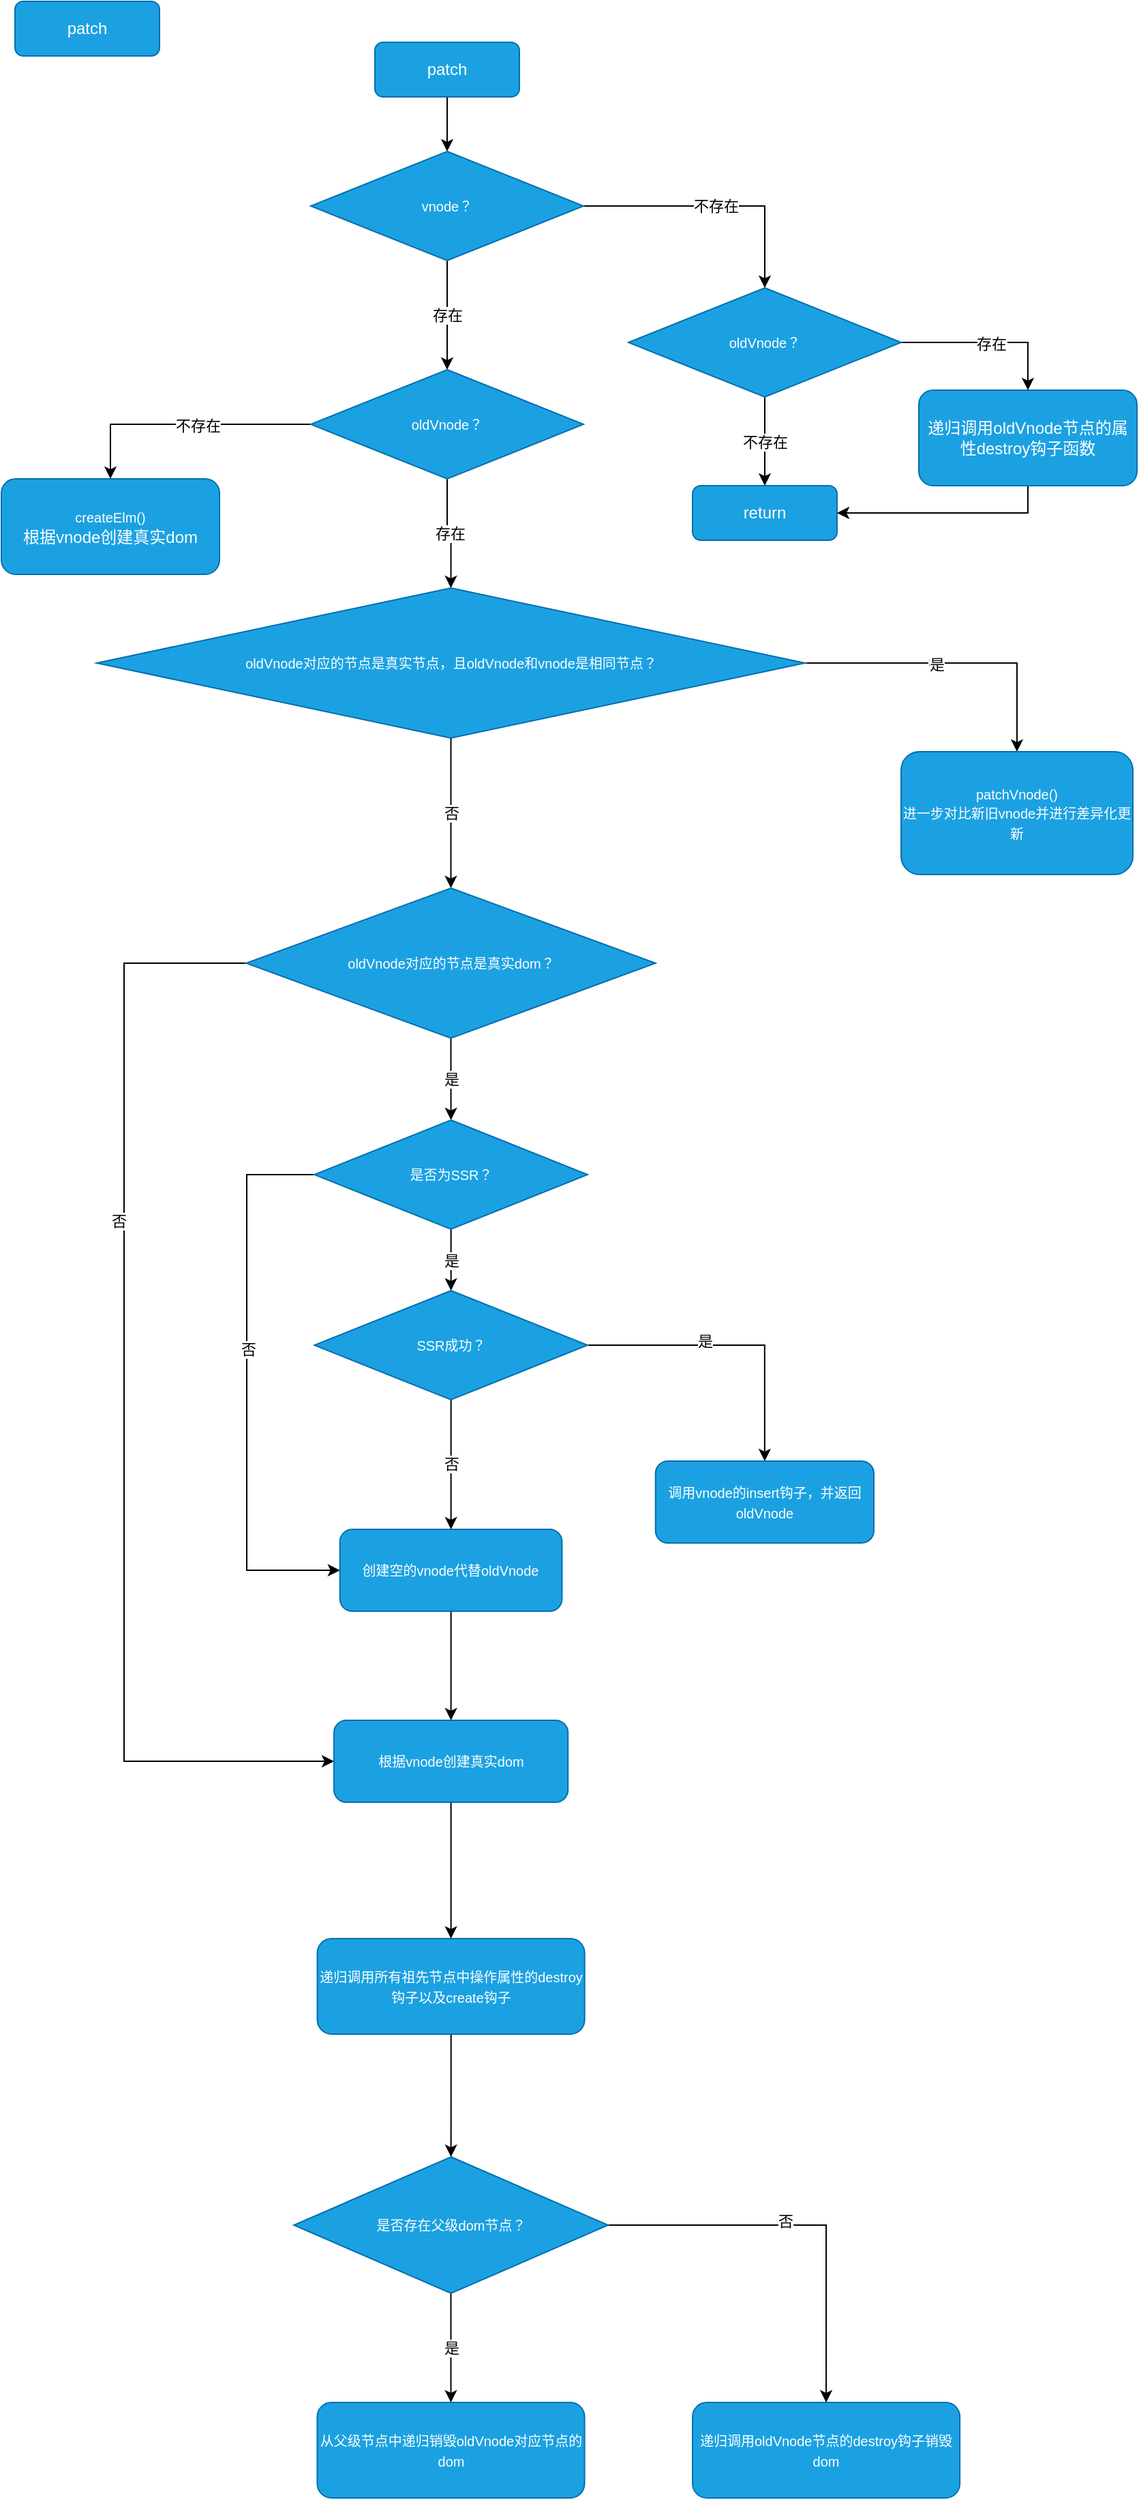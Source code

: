 <mxfile version="14.7.1" type="github">
  <diagram id="gYUjb9bJMufSqb-NbsyG" name="第 1 页">
    <mxGraphModel dx="1058" dy="656" grid="1" gridSize="10" guides="1" tooltips="1" connect="1" arrows="1" fold="1" page="1" pageScale="1" pageWidth="1527" pageHeight="2069" math="0" shadow="0">
      <root>
        <mxCell id="0" />
        <mxCell id="1" parent="0" />
        <mxCell id="6czE2A7BAYCyhHoQ09k4-8" style="edgeStyle=orthogonalEdgeStyle;rounded=0;orthogonalLoop=1;jettySize=auto;html=1;entryX=0.5;entryY=0;entryDx=0;entryDy=0;" edge="1" parent="1" source="6czE2A7BAYCyhHoQ09k4-1" target="6czE2A7BAYCyhHoQ09k4-5">
          <mxGeometry relative="1" as="geometry" />
        </mxCell>
        <mxCell id="6czE2A7BAYCyhHoQ09k4-1" value="patch" style="rounded=1;whiteSpace=wrap;html=1;fillColor=#1ba1e2;strokeColor=#006EAF;fontColor=#ffffff;" vertex="1" parent="1">
          <mxGeometry x="304" y="40" width="106" height="40" as="geometry" />
        </mxCell>
        <mxCell id="6czE2A7BAYCyhHoQ09k4-2" value="return" style="rounded=1;whiteSpace=wrap;html=1;fillColor=#1ba1e2;strokeColor=#006EAF;fontColor=#ffffff;" vertex="1" parent="1">
          <mxGeometry x="537" y="365" width="106" height="40" as="geometry" />
        </mxCell>
        <mxCell id="6czE2A7BAYCyhHoQ09k4-3" value="patch" style="rounded=1;whiteSpace=wrap;html=1;fillColor=#1ba1e2;strokeColor=#006EAF;fontColor=#ffffff;" vertex="1" parent="1">
          <mxGeometry x="40" y="10" width="106" height="40" as="geometry" />
        </mxCell>
        <mxCell id="6czE2A7BAYCyhHoQ09k4-11" style="edgeStyle=orthogonalEdgeStyle;rounded=0;orthogonalLoop=1;jettySize=auto;html=1;entryX=1;entryY=0.5;entryDx=0;entryDy=0;exitX=0.5;exitY=1;exitDx=0;exitDy=0;" edge="1" parent="1" source="6czE2A7BAYCyhHoQ09k4-4" target="6czE2A7BAYCyhHoQ09k4-2">
          <mxGeometry relative="1" as="geometry" />
        </mxCell>
        <mxCell id="6czE2A7BAYCyhHoQ09k4-4" value="递归调用oldVnode节点的属性destroy钩子函数" style="rounded=1;whiteSpace=wrap;html=1;fillColor=#1ba1e2;strokeColor=#006EAF;fontColor=#ffffff;" vertex="1" parent="1">
          <mxGeometry x="703" y="295" width="160" height="70" as="geometry" />
        </mxCell>
        <mxCell id="6czE2A7BAYCyhHoQ09k4-7" value="不存在" style="edgeStyle=orthogonalEdgeStyle;rounded=0;orthogonalLoop=1;jettySize=auto;html=1;entryX=0.5;entryY=0;entryDx=0;entryDy=0;" edge="1" parent="1" source="6czE2A7BAYCyhHoQ09k4-5" target="6czE2A7BAYCyhHoQ09k4-6">
          <mxGeometry relative="1" as="geometry" />
        </mxCell>
        <mxCell id="6czE2A7BAYCyhHoQ09k4-15" value="存在" style="edgeStyle=orthogonalEdgeStyle;rounded=0;orthogonalLoop=1;jettySize=auto;html=1;entryX=0.5;entryY=0;entryDx=0;entryDy=0;" edge="1" parent="1" source="6czE2A7BAYCyhHoQ09k4-5" target="6czE2A7BAYCyhHoQ09k4-16">
          <mxGeometry relative="1" as="geometry">
            <mxPoint x="357" y="280" as="targetPoint" />
          </mxGeometry>
        </mxCell>
        <mxCell id="6czE2A7BAYCyhHoQ09k4-5" value="&lt;font size=&quot;1&quot;&gt;vnode？&lt;/font&gt;" style="rhombus;whiteSpace=wrap;html=1;fillColor=#1ba1e2;strokeColor=#006EAF;fontColor=#ffffff;" vertex="1" parent="1">
          <mxGeometry x="257" y="120" width="200" height="80" as="geometry" />
        </mxCell>
        <mxCell id="6czE2A7BAYCyhHoQ09k4-9" value="不存在" style="edgeStyle=orthogonalEdgeStyle;rounded=0;orthogonalLoop=1;jettySize=auto;html=1;entryX=0.5;entryY=0;entryDx=0;entryDy=0;" edge="1" parent="1" source="6czE2A7BAYCyhHoQ09k4-6" target="6czE2A7BAYCyhHoQ09k4-2">
          <mxGeometry relative="1" as="geometry" />
        </mxCell>
        <mxCell id="6czE2A7BAYCyhHoQ09k4-10" style="edgeStyle=orthogonalEdgeStyle;rounded=0;orthogonalLoop=1;jettySize=auto;html=1;entryX=0.5;entryY=0;entryDx=0;entryDy=0;" edge="1" parent="1" source="6czE2A7BAYCyhHoQ09k4-6" target="6czE2A7BAYCyhHoQ09k4-4">
          <mxGeometry relative="1" as="geometry" />
        </mxCell>
        <mxCell id="6czE2A7BAYCyhHoQ09k4-19" value="存在" style="edgeLabel;html=1;align=center;verticalAlign=middle;resizable=0;points=[];" vertex="1" connectable="0" parent="6czE2A7BAYCyhHoQ09k4-10">
          <mxGeometry x="0.024" y="-1" relative="1" as="geometry">
            <mxPoint as="offset" />
          </mxGeometry>
        </mxCell>
        <mxCell id="6czE2A7BAYCyhHoQ09k4-6" value="&lt;font size=&quot;1&quot;&gt;oldVnode？&lt;/font&gt;" style="rhombus;whiteSpace=wrap;html=1;fillColor=#1ba1e2;strokeColor=#006EAF;fontColor=#ffffff;" vertex="1" parent="1">
          <mxGeometry x="490" y="220" width="200" height="80" as="geometry" />
        </mxCell>
        <mxCell id="6czE2A7BAYCyhHoQ09k4-21" style="edgeStyle=orthogonalEdgeStyle;rounded=0;orthogonalLoop=1;jettySize=auto;html=1;entryX=0.5;entryY=0;entryDx=0;entryDy=0;" edge="1" parent="1" source="6czE2A7BAYCyhHoQ09k4-16" target="6czE2A7BAYCyhHoQ09k4-20">
          <mxGeometry relative="1" as="geometry" />
        </mxCell>
        <mxCell id="6czE2A7BAYCyhHoQ09k4-22" value="不存在" style="edgeLabel;html=1;align=center;verticalAlign=middle;resizable=0;points=[];" vertex="1" connectable="0" parent="6czE2A7BAYCyhHoQ09k4-21">
          <mxGeometry x="-0.109" y="1" relative="1" as="geometry">
            <mxPoint as="offset" />
          </mxGeometry>
        </mxCell>
        <mxCell id="6czE2A7BAYCyhHoQ09k4-25" value="存在" style="edgeStyle=orthogonalEdgeStyle;rounded=0;orthogonalLoop=1;jettySize=auto;html=1;entryX=0.5;entryY=0;entryDx=0;entryDy=0;" edge="1" parent="1" source="6czE2A7BAYCyhHoQ09k4-16" target="6czE2A7BAYCyhHoQ09k4-24">
          <mxGeometry relative="1" as="geometry" />
        </mxCell>
        <mxCell id="6czE2A7BAYCyhHoQ09k4-16" value="&lt;font size=&quot;1&quot;&gt;oldVnode？&lt;/font&gt;" style="rhombus;whiteSpace=wrap;html=1;fillColor=#1ba1e2;strokeColor=#006EAF;fontColor=#ffffff;" vertex="1" parent="1">
          <mxGeometry x="257" y="280" width="200" height="80" as="geometry" />
        </mxCell>
        <mxCell id="6czE2A7BAYCyhHoQ09k4-20" value="&lt;font size=&quot;1&quot;&gt;createElm()&lt;/font&gt;&lt;br&gt;根据vnode创建真实dom" style="rounded=1;whiteSpace=wrap;html=1;fillColor=#1ba1e2;strokeColor=#006EAF;fontColor=#ffffff;" vertex="1" parent="1">
          <mxGeometry x="30" y="360" width="160" height="70" as="geometry" />
        </mxCell>
        <mxCell id="6czE2A7BAYCyhHoQ09k4-27" style="edgeStyle=orthogonalEdgeStyle;rounded=0;orthogonalLoop=1;jettySize=auto;html=1;entryX=0.5;entryY=0;entryDx=0;entryDy=0;" edge="1" parent="1" source="6czE2A7BAYCyhHoQ09k4-24" target="6czE2A7BAYCyhHoQ09k4-32">
          <mxGeometry relative="1" as="geometry">
            <mxPoint x="783" y="550" as="targetPoint" />
          </mxGeometry>
        </mxCell>
        <mxCell id="6czE2A7BAYCyhHoQ09k4-28" value="否" style="edgeLabel;html=1;align=center;verticalAlign=middle;resizable=0;points=[];" vertex="1" connectable="0" parent="6czE2A7BAYCyhHoQ09k4-27">
          <mxGeometry x="-0.14" y="-2" relative="1" as="geometry">
            <mxPoint as="offset" />
          </mxGeometry>
        </mxCell>
        <mxCell id="6czE2A7BAYCyhHoQ09k4-31" value="是" style="edgeLabel;html=1;align=center;verticalAlign=middle;resizable=0;points=[];" vertex="1" connectable="0" parent="6czE2A7BAYCyhHoQ09k4-27">
          <mxGeometry x="-0.127" y="-1" relative="1" as="geometry">
            <mxPoint as="offset" />
          </mxGeometry>
        </mxCell>
        <mxCell id="6czE2A7BAYCyhHoQ09k4-33" value="否" style="edgeStyle=orthogonalEdgeStyle;rounded=0;orthogonalLoop=1;jettySize=auto;html=1;entryX=0.5;entryY=0;entryDx=0;entryDy=0;" edge="1" parent="1" source="6czE2A7BAYCyhHoQ09k4-24" target="6czE2A7BAYCyhHoQ09k4-34">
          <mxGeometry relative="1" as="geometry">
            <mxPoint x="359.8" y="630" as="targetPoint" />
          </mxGeometry>
        </mxCell>
        <mxCell id="6czE2A7BAYCyhHoQ09k4-24" value="&lt;span style=&quot;font-size: x-small&quot;&gt;oldVnode对应的节点是真实节点，且oldVnode和vnode是相同节点？&lt;/span&gt;" style="rhombus;whiteSpace=wrap;html=1;fillColor=#1ba1e2;strokeColor=#006EAF;fontColor=#ffffff;spacingLeft=0;spacingRight=0;" vertex="1" parent="1">
          <mxGeometry x="100" y="440" width="519.5" height="110" as="geometry" />
        </mxCell>
        <mxCell id="6czE2A7BAYCyhHoQ09k4-32" value="&lt;font size=&quot;1&quot;&gt;patchVnode()&lt;br&gt;进一步对比新旧vnode并进行差异化更新&lt;br&gt;&lt;/font&gt;" style="rounded=1;whiteSpace=wrap;html=1;fillColor=#1ba1e2;strokeColor=#006EAF;fontColor=#ffffff;" vertex="1" parent="1">
          <mxGeometry x="690" y="560" width="170" height="90" as="geometry" />
        </mxCell>
        <mxCell id="6czE2A7BAYCyhHoQ09k4-36" value="是" style="edgeStyle=orthogonalEdgeStyle;rounded=0;orthogonalLoop=1;jettySize=auto;html=1;entryX=0.5;entryY=0;entryDx=0;entryDy=0;" edge="1" parent="1" source="6czE2A7BAYCyhHoQ09k4-34" target="6czE2A7BAYCyhHoQ09k4-44">
          <mxGeometry relative="1" as="geometry">
            <mxPoint x="359.755" y="850" as="targetPoint" />
          </mxGeometry>
        </mxCell>
        <mxCell id="6czE2A7BAYCyhHoQ09k4-51" style="edgeStyle=orthogonalEdgeStyle;rounded=0;orthogonalLoop=1;jettySize=auto;html=1;entryX=0;entryY=0.5;entryDx=0;entryDy=0;" edge="1" parent="1" source="6czE2A7BAYCyhHoQ09k4-34" target="6czE2A7BAYCyhHoQ09k4-49">
          <mxGeometry relative="1" as="geometry">
            <mxPoint x="130" y="1070" as="targetPoint" />
            <Array as="points">
              <mxPoint x="120" y="715" />
              <mxPoint x="120" y="1300" />
            </Array>
          </mxGeometry>
        </mxCell>
        <mxCell id="6czE2A7BAYCyhHoQ09k4-52" value="否" style="edgeLabel;html=1;align=center;verticalAlign=middle;resizable=0;points=[];" vertex="1" connectable="0" parent="6czE2A7BAYCyhHoQ09k4-51">
          <mxGeometry x="-0.329" y="-4" relative="1" as="geometry">
            <mxPoint as="offset" />
          </mxGeometry>
        </mxCell>
        <mxCell id="6czE2A7BAYCyhHoQ09k4-34" value="&lt;font size=&quot;1&quot;&gt;oldVnode对应的节点是真实dom？&lt;/font&gt;" style="rhombus;whiteSpace=wrap;html=1;fillColor=#1ba1e2;strokeColor=#006EAF;fontColor=#ffffff;" vertex="1" parent="1">
          <mxGeometry x="209.62" y="660" width="300.25" height="110" as="geometry" />
        </mxCell>
        <mxCell id="6czE2A7BAYCyhHoQ09k4-50" value="" style="edgeStyle=orthogonalEdgeStyle;rounded=0;orthogonalLoop=1;jettySize=auto;html=1;entryX=0.5;entryY=0;entryDx=0;entryDy=0;" edge="1" parent="1" source="6czE2A7BAYCyhHoQ09k4-37" target="6czE2A7BAYCyhHoQ09k4-49">
          <mxGeometry relative="1" as="geometry" />
        </mxCell>
        <mxCell id="6czE2A7BAYCyhHoQ09k4-37" value="&lt;font size=&quot;1&quot;&gt;创建空的vnode代替oldVnode&lt;br&gt;&lt;/font&gt;" style="rounded=1;whiteSpace=wrap;html=1;fillColor=#1ba1e2;strokeColor=#006EAF;fontColor=#ffffff;" vertex="1" parent="1">
          <mxGeometry x="278.39" y="1130" width="162.84" height="60" as="geometry" />
        </mxCell>
        <mxCell id="6czE2A7BAYCyhHoQ09k4-41" style="edgeStyle=orthogonalEdgeStyle;rounded=0;orthogonalLoop=1;jettySize=auto;html=1;entryX=0.5;entryY=0;entryDx=0;entryDy=0;" edge="1" parent="1" source="6czE2A7BAYCyhHoQ09k4-38" target="6czE2A7BAYCyhHoQ09k4-40">
          <mxGeometry relative="1" as="geometry" />
        </mxCell>
        <mxCell id="6czE2A7BAYCyhHoQ09k4-42" value="是" style="edgeLabel;html=1;align=center;verticalAlign=middle;resizable=0;points=[];" vertex="1" connectable="0" parent="6czE2A7BAYCyhHoQ09k4-41">
          <mxGeometry x="-0.204" y="3" relative="1" as="geometry">
            <mxPoint as="offset" />
          </mxGeometry>
        </mxCell>
        <mxCell id="6czE2A7BAYCyhHoQ09k4-43" value="否" style="edgeStyle=orthogonalEdgeStyle;rounded=0;orthogonalLoop=1;jettySize=auto;html=1;entryX=0.5;entryY=0;entryDx=0;entryDy=0;" edge="1" parent="1" source="6czE2A7BAYCyhHoQ09k4-38" target="6czE2A7BAYCyhHoQ09k4-37">
          <mxGeometry relative="1" as="geometry" />
        </mxCell>
        <mxCell id="6czE2A7BAYCyhHoQ09k4-38" value="&lt;font size=&quot;1&quot;&gt;SSR成功？&lt;/font&gt;" style="rhombus;whiteSpace=wrap;html=1;fillColor=#1ba1e2;strokeColor=#006EAF;fontColor=#ffffff;" vertex="1" parent="1">
          <mxGeometry x="259.63" y="955" width="200.37" height="80" as="geometry" />
        </mxCell>
        <mxCell id="6czE2A7BAYCyhHoQ09k4-40" value="&lt;font size=&quot;1&quot;&gt;调用vnode的insert钩子，并返回oldVnode&lt;br&gt;&lt;/font&gt;" style="rounded=1;whiteSpace=wrap;html=1;fillColor=#1ba1e2;strokeColor=#006EAF;fontColor=#ffffff;" vertex="1" parent="1">
          <mxGeometry x="509.87" y="1080" width="160.13" height="60" as="geometry" />
        </mxCell>
        <mxCell id="6czE2A7BAYCyhHoQ09k4-46" value="是" style="edgeStyle=orthogonalEdgeStyle;rounded=0;orthogonalLoop=1;jettySize=auto;html=1;entryX=0.5;entryY=0;entryDx=0;entryDy=0;" edge="1" parent="1" source="6czE2A7BAYCyhHoQ09k4-44" target="6czE2A7BAYCyhHoQ09k4-38">
          <mxGeometry relative="1" as="geometry" />
        </mxCell>
        <mxCell id="6czE2A7BAYCyhHoQ09k4-47" style="edgeStyle=orthogonalEdgeStyle;rounded=0;orthogonalLoop=1;jettySize=auto;html=1;entryX=0;entryY=0.5;entryDx=0;entryDy=0;" edge="1" parent="1" source="6czE2A7BAYCyhHoQ09k4-44" target="6czE2A7BAYCyhHoQ09k4-37">
          <mxGeometry relative="1" as="geometry">
            <Array as="points">
              <mxPoint x="210" y="870" />
              <mxPoint x="210" y="1160" />
            </Array>
          </mxGeometry>
        </mxCell>
        <mxCell id="6czE2A7BAYCyhHoQ09k4-48" value="否" style="edgeLabel;html=1;align=center;verticalAlign=middle;resizable=0;points=[];" vertex="1" connectable="0" parent="6czE2A7BAYCyhHoQ09k4-47">
          <mxGeometry x="-0.13" y="1" relative="1" as="geometry">
            <mxPoint as="offset" />
          </mxGeometry>
        </mxCell>
        <mxCell id="6czE2A7BAYCyhHoQ09k4-44" value="&lt;font size=&quot;1&quot;&gt;是否为SSR？&lt;/font&gt;" style="rhombus;whiteSpace=wrap;html=1;fillColor=#1ba1e2;strokeColor=#006EAF;fontColor=#ffffff;" vertex="1" parent="1">
          <mxGeometry x="259.63" y="830" width="200.37" height="80" as="geometry" />
        </mxCell>
        <mxCell id="6czE2A7BAYCyhHoQ09k4-54" style="edgeStyle=orthogonalEdgeStyle;rounded=0;orthogonalLoop=1;jettySize=auto;html=1;entryX=0.5;entryY=0;entryDx=0;entryDy=0;" edge="1" parent="1" source="6czE2A7BAYCyhHoQ09k4-49" target="6czE2A7BAYCyhHoQ09k4-53">
          <mxGeometry relative="1" as="geometry" />
        </mxCell>
        <mxCell id="6czE2A7BAYCyhHoQ09k4-49" value="&lt;font size=&quot;1&quot;&gt;根据vnode创建真实dom&lt;br&gt;&lt;/font&gt;" style="rounded=1;whiteSpace=wrap;html=1;fillColor=#1ba1e2;strokeColor=#006EAF;fontColor=#ffffff;" vertex="1" parent="1">
          <mxGeometry x="274.01" y="1270" width="171.61" height="60" as="geometry" />
        </mxCell>
        <mxCell id="6czE2A7BAYCyhHoQ09k4-56" style="edgeStyle=orthogonalEdgeStyle;rounded=0;orthogonalLoop=1;jettySize=auto;html=1;entryX=0.5;entryY=0;entryDx=0;entryDy=0;" edge="1" parent="1" source="6czE2A7BAYCyhHoQ09k4-53" target="6czE2A7BAYCyhHoQ09k4-55">
          <mxGeometry relative="1" as="geometry" />
        </mxCell>
        <mxCell id="6czE2A7BAYCyhHoQ09k4-53" value="&lt;font size=&quot;1&quot;&gt;递归调用所有祖先节点中操作属性的destroy钩子以及create钩子&lt;br&gt;&lt;/font&gt;" style="rounded=1;whiteSpace=wrap;html=1;fillColor=#1ba1e2;strokeColor=#006EAF;fontColor=#ffffff;" vertex="1" parent="1">
          <mxGeometry x="261.78" y="1430" width="196.06" height="70" as="geometry" />
        </mxCell>
        <mxCell id="6czE2A7BAYCyhHoQ09k4-58" value="是" style="edgeStyle=orthogonalEdgeStyle;rounded=0;orthogonalLoop=1;jettySize=auto;html=1;entryX=0.5;entryY=0;entryDx=0;entryDy=0;" edge="1" parent="1" source="6czE2A7BAYCyhHoQ09k4-55" target="6czE2A7BAYCyhHoQ09k4-57">
          <mxGeometry relative="1" as="geometry" />
        </mxCell>
        <mxCell id="6czE2A7BAYCyhHoQ09k4-60" style="edgeStyle=orthogonalEdgeStyle;rounded=0;orthogonalLoop=1;jettySize=auto;html=1;entryX=0.5;entryY=0;entryDx=0;entryDy=0;" edge="1" parent="1" source="6czE2A7BAYCyhHoQ09k4-55" target="6czE2A7BAYCyhHoQ09k4-59">
          <mxGeometry relative="1" as="geometry" />
        </mxCell>
        <mxCell id="6czE2A7BAYCyhHoQ09k4-61" value="否" style="edgeLabel;html=1;align=center;verticalAlign=middle;resizable=0;points=[];" vertex="1" connectable="0" parent="6czE2A7BAYCyhHoQ09k4-60">
          <mxGeometry x="-0.095" y="3" relative="1" as="geometry">
            <mxPoint x="-1" as="offset" />
          </mxGeometry>
        </mxCell>
        <mxCell id="6czE2A7BAYCyhHoQ09k4-55" value="&lt;font size=&quot;1&quot;&gt;是否存在父级dom节点？&lt;/font&gt;" style="rhombus;whiteSpace=wrap;html=1;fillColor=#1ba1e2;strokeColor=#006EAF;fontColor=#ffffff;" vertex="1" parent="1">
          <mxGeometry x="244.6" y="1590" width="230.44" height="100" as="geometry" />
        </mxCell>
        <mxCell id="6czE2A7BAYCyhHoQ09k4-57" value="&lt;font size=&quot;1&quot;&gt;从父级节点中递归销毁oldVnode对应节点的dom&lt;br&gt;&lt;/font&gt;" style="rounded=1;whiteSpace=wrap;html=1;fillColor=#1ba1e2;strokeColor=#006EAF;fontColor=#ffffff;" vertex="1" parent="1">
          <mxGeometry x="261.72" y="1770" width="196.06" height="70" as="geometry" />
        </mxCell>
        <mxCell id="6czE2A7BAYCyhHoQ09k4-59" value="&lt;font size=&quot;1&quot;&gt;递归调用oldVnode节点的destroy钩子销毁dom&lt;br&gt;&lt;/font&gt;" style="rounded=1;whiteSpace=wrap;html=1;fillColor=#1ba1e2;strokeColor=#006EAF;fontColor=#ffffff;" vertex="1" parent="1">
          <mxGeometry x="537" y="1770" width="196.06" height="70" as="geometry" />
        </mxCell>
      </root>
    </mxGraphModel>
  </diagram>
</mxfile>
